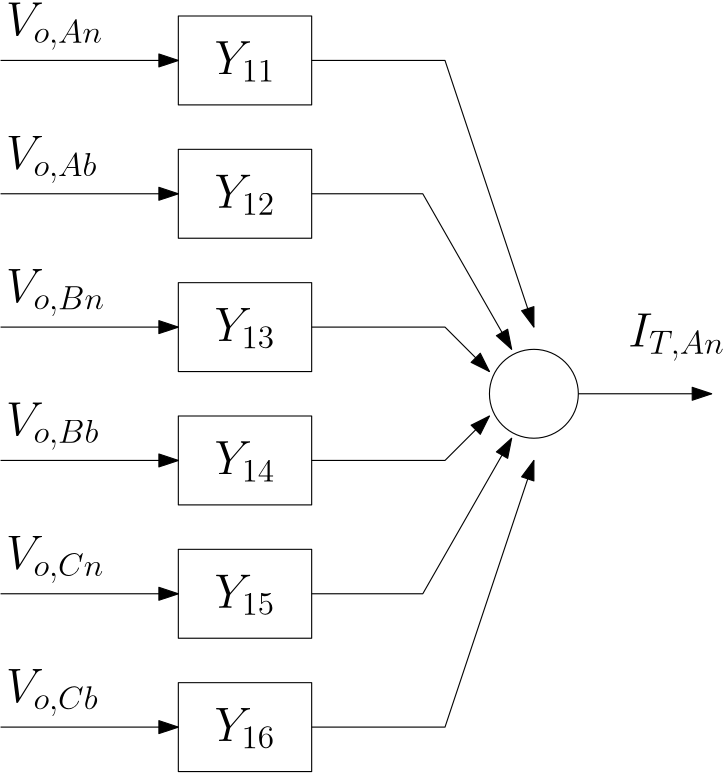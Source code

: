 <?xml version="1.0"?>
<!DOCTYPE ipe SYSTEM "ipe.dtd">
<ipe version="70218" creator="Ipe 7.2.24">
<info created="D:20210718114848" modified="D:20210718114942"/>
<ipestyle name="basic">
<symbol name="arrow/arc(spx)">
<path stroke="sym-stroke" fill="sym-stroke" pen="sym-pen">
0 0 m
-1 0.333 l
-1 -0.333 l
h
</path>
</symbol>
<symbol name="arrow/farc(spx)">
<path stroke="sym-stroke" fill="white" pen="sym-pen">
0 0 m
-1 0.333 l
-1 -0.333 l
h
</path>
</symbol>
<symbol name="arrow/ptarc(spx)">
<path stroke="sym-stroke" fill="sym-stroke" pen="sym-pen">
0 0 m
-1 0.333 l
-0.8 0 l
-1 -0.333 l
h
</path>
</symbol>
<symbol name="arrow/fptarc(spx)">
<path stroke="sym-stroke" fill="white" pen="sym-pen">
0 0 m
-1 0.333 l
-0.8 0 l
-1 -0.333 l
h
</path>
</symbol>
<symbol name="mark/circle(sx)" transformations="translations">
<path fill="sym-stroke">
0.6 0 0 0.6 0 0 e
0.4 0 0 0.4 0 0 e
</path>
</symbol>
<symbol name="mark/disk(sx)" transformations="translations">
<path fill="sym-stroke">
0.6 0 0 0.6 0 0 e
</path>
</symbol>
<symbol name="mark/fdisk(sfx)" transformations="translations">
<group>
<path fill="sym-fill">
0.5 0 0 0.5 0 0 e
</path>
<path fill="sym-stroke" fillrule="eofill">
0.6 0 0 0.6 0 0 e
0.4 0 0 0.4 0 0 e
</path>
</group>
</symbol>
<symbol name="mark/box(sx)" transformations="translations">
<path fill="sym-stroke" fillrule="eofill">
-0.6 -0.6 m
0.6 -0.6 l
0.6 0.6 l
-0.6 0.6 l
h
-0.4 -0.4 m
0.4 -0.4 l
0.4 0.4 l
-0.4 0.4 l
h
</path>
</symbol>
<symbol name="mark/square(sx)" transformations="translations">
<path fill="sym-stroke">
-0.6 -0.6 m
0.6 -0.6 l
0.6 0.6 l
-0.6 0.6 l
h
</path>
</symbol>
<symbol name="mark/fsquare(sfx)" transformations="translations">
<group>
<path fill="sym-fill">
-0.5 -0.5 m
0.5 -0.5 l
0.5 0.5 l
-0.5 0.5 l
h
</path>
<path fill="sym-stroke" fillrule="eofill">
-0.6 -0.6 m
0.6 -0.6 l
0.6 0.6 l
-0.6 0.6 l
h
-0.4 -0.4 m
0.4 -0.4 l
0.4 0.4 l
-0.4 0.4 l
h
</path>
</group>
</symbol>
<symbol name="mark/cross(sx)" transformations="translations">
<group>
<path fill="sym-stroke">
-0.43 -0.57 m
0.57 0.43 l
0.43 0.57 l
-0.57 -0.43 l
h
</path>
<path fill="sym-stroke">
-0.43 0.57 m
0.57 -0.43 l
0.43 -0.57 l
-0.57 0.43 l
h
</path>
</group>
</symbol>
<symbol name="arrow/fnormal(spx)">
<path stroke="sym-stroke" fill="white" pen="sym-pen">
0 0 m
-1 0.333 l
-1 -0.333 l
h
</path>
</symbol>
<symbol name="arrow/pointed(spx)">
<path stroke="sym-stroke" fill="sym-stroke" pen="sym-pen">
0 0 m
-1 0.333 l
-0.8 0 l
-1 -0.333 l
h
</path>
</symbol>
<symbol name="arrow/fpointed(spx)">
<path stroke="sym-stroke" fill="white" pen="sym-pen">
0 0 m
-1 0.333 l
-0.8 0 l
-1 -0.333 l
h
</path>
</symbol>
<symbol name="arrow/linear(spx)">
<path stroke="sym-stroke" pen="sym-pen">
-1 0.333 m
0 0 l
-1 -0.333 l
</path>
</symbol>
<symbol name="arrow/fdouble(spx)">
<path stroke="sym-stroke" fill="white" pen="sym-pen">
0 0 m
-1 0.333 l
-1 -0.333 l
h
-1 0 m
-2 0.333 l
-2 -0.333 l
h
</path>
</symbol>
<symbol name="arrow/double(spx)">
<path stroke="sym-stroke" fill="sym-stroke" pen="sym-pen">
0 0 m
-1 0.333 l
-1 -0.333 l
h
-1 0 m
-2 0.333 l
-2 -0.333 l
h
</path>
</symbol>
<symbol name="arrow/mid-normal(spx)">
<path stroke="sym-stroke" fill="sym-stroke" pen="sym-pen">
0.5 0 m
-0.5 0.333 l
-0.5 -0.333 l
h
</path>
</symbol>
<symbol name="arrow/mid-fnormal(spx)">
<path stroke="sym-stroke" fill="white" pen="sym-pen">
0.5 0 m
-0.5 0.333 l
-0.5 -0.333 l
h
</path>
</symbol>
<symbol name="arrow/mid-pointed(spx)">
<path stroke="sym-stroke" fill="sym-stroke" pen="sym-pen">
0.5 0 m
-0.5 0.333 l
-0.3 0 l
-0.5 -0.333 l
h
</path>
</symbol>
<symbol name="arrow/mid-fpointed(spx)">
<path stroke="sym-stroke" fill="white" pen="sym-pen">
0.5 0 m
-0.5 0.333 l
-0.3 0 l
-0.5 -0.333 l
h
</path>
</symbol>
<symbol name="arrow/mid-double(spx)">
<path stroke="sym-stroke" fill="sym-stroke" pen="sym-pen">
1 0 m
0 0.333 l
0 -0.333 l
h
0 0 m
-1 0.333 l
-1 -0.333 l
h
</path>
</symbol>
<symbol name="arrow/mid-fdouble(spx)">
<path stroke="sym-stroke" fill="white" pen="sym-pen">
1 0 m
0 0.333 l
0 -0.333 l
h
0 0 m
-1 0.333 l
-1 -0.333 l
h
</path>
</symbol>
<anglesize name="22.5 deg" value="22.5"/>
<anglesize name="30 deg" value="30"/>
<anglesize name="45 deg" value="45"/>
<anglesize name="60 deg" value="60"/>
<anglesize name="90 deg" value="90"/>
<arrowsize name="large" value="10"/>
<arrowsize name="small" value="5"/>
<arrowsize name="tiny" value="3"/>
<color name="blue" value="0 0 1"/>
<color name="brown" value="0.647 0.165 0.165"/>
<color name="darkblue" value="0 0 0.545"/>
<color name="darkcyan" value="0 0.545 0.545"/>
<color name="darkgray" value="0.663"/>
<color name="darkgreen" value="0 0.392 0"/>
<color name="darkmagenta" value="0.545 0 0.545"/>
<color name="darkorange" value="1 0.549 0"/>
<color name="darkred" value="0.545 0 0"/>
<color name="gold" value="1 0.843 0"/>
<color name="gray" value="0.745"/>
<color name="green" value="0 1 0"/>
<color name="lightblue" value="0.678 0.847 0.902"/>
<color name="lightcyan" value="0.878 1 1"/>
<color name="lightgray" value="0.827"/>
<color name="lightgreen" value="0.565 0.933 0.565"/>
<color name="lightyellow" value="1 1 0.878"/>
<color name="navy" value="0 0 0.502"/>
<color name="orange" value="1 0.647 0"/>
<color name="pink" value="1 0.753 0.796"/>
<color name="purple" value="0.627 0.125 0.941"/>
<color name="red" value="1 0 0"/>
<color name="seagreen" value="0.18 0.545 0.341"/>
<color name="turquoise" value="0.251 0.878 0.816"/>
<color name="violet" value="0.933 0.51 0.933"/>
<color name="yellow" value="1 1 0"/>
<dashstyle name="dash dot dotted" value="[4 2 1 2 1 2] 0"/>
<dashstyle name="dash dotted" value="[4 2 1 2] 0"/>
<dashstyle name="dashed" value="[4] 0"/>
<dashstyle name="dotted" value="[1 3] 0"/>
<gridsize name="10 pts (~3.5 mm)" value="10"/>
<gridsize name="14 pts (~5 mm)" value="14"/>
<gridsize name="16 pts (~6 mm)" value="16"/>
<gridsize name="20 pts (~7 mm)" value="20"/>
<gridsize name="28 pts (~10 mm)" value="28"/>
<gridsize name="32 pts (~12 mm)" value="32"/>
<gridsize name="4 pts" value="4"/>
<gridsize name="56 pts (~20 mm)" value="56"/>
<gridsize name="8 pts (~3 mm)" value="8"/>
<opacity name="10%" value="0.1"/>
<opacity name="30%" value="0.3"/>
<opacity name="50%" value="0.5"/>
<opacity name="75%" value="0.75"/>
<pen name="fat" value="1.2"/>
<pen name="heavier" value="0.8"/>
<pen name="ultrafat" value="2"/>
<symbolsize name="large" value="5"/>
<symbolsize name="small" value="2"/>
<symbolsize name="tiny" value="1.1"/>
<textsize name="Huge" value="\Huge"/>
<textsize name="LARGE" value="\LARGE"/>
<textsize name="Large" value="\Large"/>
<textsize name="footnote" value="\footnotesize"/>
<textsize name="huge" value="\huge"/>
<textsize name="large" value="\large"/>
<textsize name="small" value="\small"/>
<textsize name="tiny" value="\tiny"/>
<textstyle name="center" begin="\begin{center}" end="\end{center}"/>
<textstyle name="item" begin="\begin{itemize}\item{}" end="\end{itemize}"/>
<textstyle name="itemize" begin="\begin{itemize}" end="\end{itemize}"/>
<tiling name="falling" angle="-60" step="4" width="1"/>
<tiling name="rising" angle="30" step="4" width="1"/>
</ipestyle>
<page>
<layer name="alpha"/>
<view layers="alpha" active="alpha"/>
<path layer="alpha" matrix="1 0 0 1 -16 -48" stroke="black">
272 672 m
272 640 l
320 640 l
320 672 l
h
</path>
<path matrix="1 0 0 1 -16 0" stroke="black">
272 672 m
272 640 l
320 640 l
320 672 l
h
</path>
<path matrix="1 0 0 1 -16 -144" stroke="black">
272 672 m
272 640 l
320 640 l
320 672 l
h
</path>
<path matrix="1 0 0 1 -16 -96" stroke="black">
272 672 m
272 640 l
320 640 l
320 672 l
h
</path>
<path matrix="1 0 0 1 -16 48" stroke="black">
272 672 m
272 640 l
320 640 l
320 672 l
h
</path>
<path matrix="1 0 0 1 -16 96" stroke="black">
272 672 m
272 640 l
320 640 l
320 672 l
h
</path>
<path matrix="1 0 0 1 32 0" stroke="black">
16 0 0 16 352 632 e
</path>
<path stroke="black" arrow="normal/normal">
304 608 m
352 608 l
368 624 l
</path>
<path stroke="black" arrow="normal/normal">
304 560 m
344 560 l
376 616 l
</path>
<path stroke="black" arrow="normal/normal">
304 512 m
352 512 l
384 608 l
</path>
<path matrix="1 0 0 -1 0 1264" stroke="black" arrow="normal/normal">
304 608 m
352 608 l
368 624 l
</path>
<path matrix="1 0 0 -1 0 1264" stroke="black" arrow="normal/normal">
304 560 m
344 560 l
376 616 l
</path>
<path matrix="1 0 0 -1 0 1264" stroke="black" arrow="normal/normal">
304 512 m
352 512 l
384 608 l
</path>
<path stroke="black" arrow="normal/normal">
400 632 m
448 632 l
</path>
<path stroke="black" arrow="normal/normal">
192 752 m
256 752 l
</path>
<path matrix="1 0 0 1 0 -48" stroke="black" arrow="normal/normal">
192 752 m
256 752 l
</path>
<path matrix="1 0 0 1 0 -96" stroke="black" arrow="normal/normal">
192 752 m
256 752 l
</path>
<path matrix="1 0 0 1 0 -144" stroke="black" arrow="normal/normal">
192 752 m
256 752 l
</path>
<path matrix="1 0 0 1 0 -192" stroke="black" arrow="normal/normal">
192 752 m
256 752 l
</path>
<path matrix="1 0 0 1 0 -240" stroke="black" arrow="normal/normal">
192 752 m
256 752 l
</path>
<text matrix="1 0 0 1 -14 -15" transformations="translations" pos="208 776" stroke="black" type="label" width="34.967" height="11.761" depth="4.91" valign="baseline" size="LARGE" style="math">V_{o,An}</text>
<text matrix="1 0 0 1 -14 -63" transformations="translations" pos="208 776" stroke="black" type="label" width="32.957" height="11.761" depth="4.91" valign="baseline" size="LARGE" style="math">V_{o,Ab}</text>
<text matrix="1 0 0 1 -14 -111" transformations="translations" pos="208 776" stroke="black" type="label" width="35.688" height="11.761" depth="4.91" valign="baseline" size="LARGE" style="math">V_{o,Bn}</text>
<text matrix="1 0 0 1 -14 -159" transformations="translations" pos="208 776" stroke="black" type="label" width="33.678" height="11.761" depth="4.91" valign="baseline" size="LARGE" style="math">V_{o,Bb}</text>
<text matrix="1 0 0 1 -14 -207" transformations="translations" pos="208 776" stroke="black" type="label" width="35.425" height="11.761" depth="4.91" valign="baseline" size="LARGE" style="math">V_{o,Cn}</text>
<text matrix="1 0 0 1 -14 -255" transformations="translations" pos="208 776" stroke="black" type="label" width="33.415" height="11.761" depth="4.91" valign="baseline" size="LARGE" style="math">V_{o,Cb}</text>
<text matrix="1 0 0 1 210 -127" transformations="translations" pos="208 776" stroke="black" type="label" width="34.784" height="11.761" depth="4.91" valign="baseline" size="LARGE" style="math">I_{T,An}</text>
<text matrix="1 0 0 1 61 -29" transformations="translations" pos="208 776" stroke="black" type="label" width="21.984" height="11.766" depth="2.58" valign="baseline" size="LARGE" style="math">Y_{11}</text>
<text matrix="1 0 0 1 61 -77" transformations="translations" pos="208 776" stroke="black" type="label" width="21.984" height="11.766" depth="2.58" valign="baseline" size="LARGE" style="math">Y_{12}</text>
<text matrix="1 0 0 1 61 -125" transformations="translations" pos="208 776" stroke="black" type="label" width="21.984" height="11.766" depth="2.58" valign="baseline" size="LARGE" style="math">Y_{13}</text>
<text matrix="1 0 0 1 61 -173" transformations="translations" pos="208 776" stroke="black" type="label" width="21.984" height="11.766" depth="2.58" valign="baseline" size="LARGE" style="math">Y_{14}</text>
<text matrix="1 0 0 1 61 -221" transformations="translations" pos="208 776" stroke="black" type="label" width="21.984" height="11.766" depth="2.58" valign="baseline" size="LARGE" style="math">Y_{15}</text>
<text matrix="1 0 0 1 61 -269" transformations="translations" pos="208 776" stroke="black" type="label" width="21.984" height="11.766" depth="2.58" valign="baseline" size="LARGE" style="math">Y_{16}</text>
</page>
</ipe>
